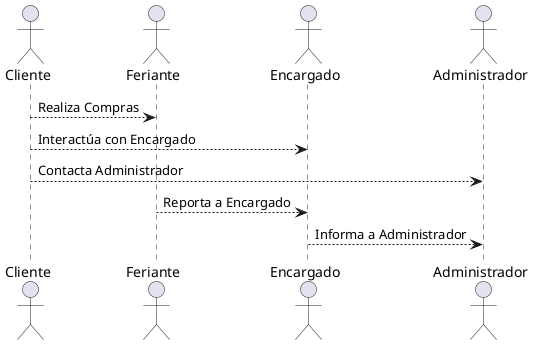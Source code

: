 @startuml = actores

actor Cliente as Cliente
actor Feriante as Feriante
actor Encargado as Encargado
actor Administrador as Administrador

Cliente --> Feriante : Realiza Compras
Cliente --> Encargado : Interactúa con Encargado
Cliente --> Administrador : Contacta Administrador
Feriante --> Encargado : Reporta a Encargado
Encargado --> Administrador : Informa a Administrador

@enduml
